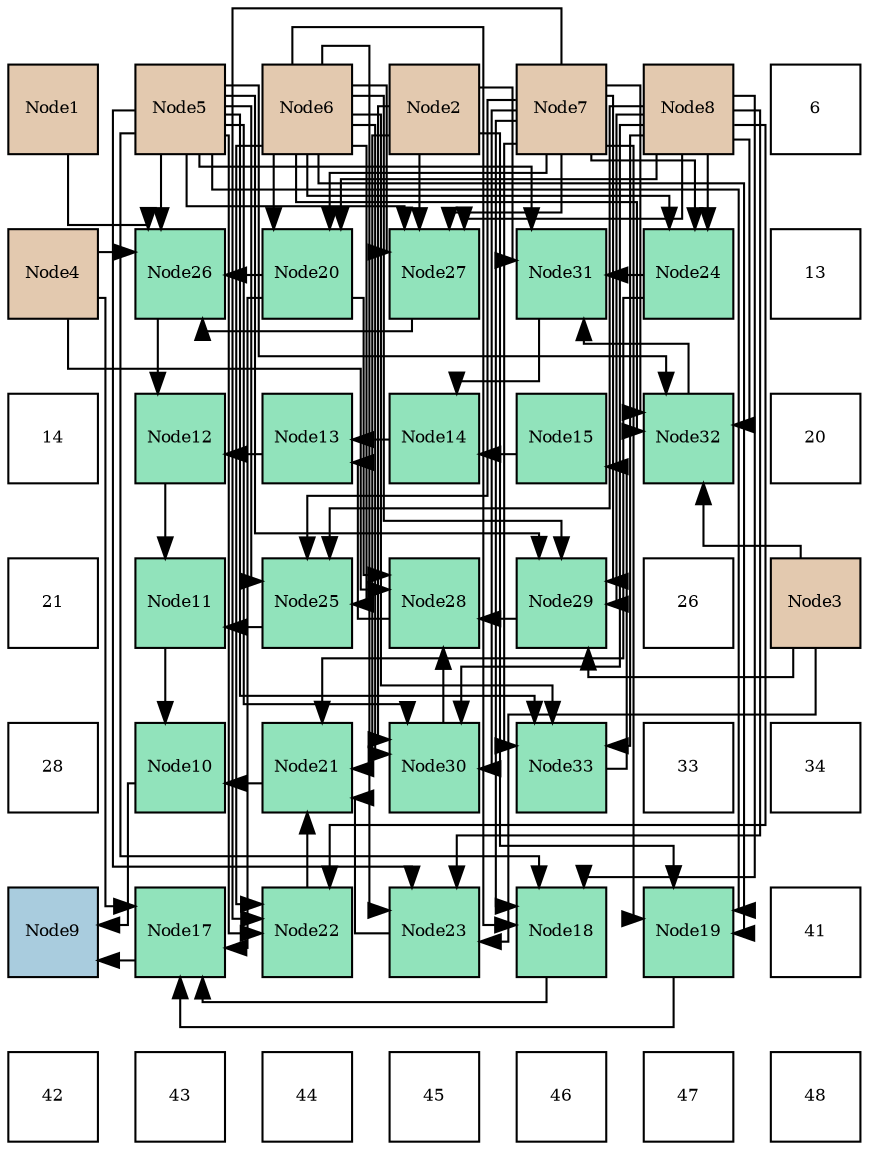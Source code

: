 digraph layout{
 rankdir=TB;
 splines=ortho;
 node [style=filled shape=square fixedsize=true width=0.6];
0[label="Node1", fontsize=8, fillcolor="#e3c9af"];
1[label="Node5", fontsize=8, fillcolor="#e3c9af"];
2[label="Node6", fontsize=8, fillcolor="#e3c9af"];
3[label="Node2", fontsize=8, fillcolor="#e3c9af"];
4[label="Node7", fontsize=8, fillcolor="#e3c9af"];
5[label="Node8", fontsize=8, fillcolor="#e3c9af"];
6[label="6", fontsize=8, fillcolor="#ffffff"];
7[label="Node4", fontsize=8, fillcolor="#e3c9af"];
8[label="Node26", fontsize=8, fillcolor="#91e3bb"];
9[label="Node20", fontsize=8, fillcolor="#91e3bb"];
10[label="Node27", fontsize=8, fillcolor="#91e3bb"];
11[label="Node31", fontsize=8, fillcolor="#91e3bb"];
12[label="Node24", fontsize=8, fillcolor="#91e3bb"];
13[label="13", fontsize=8, fillcolor="#ffffff"];
14[label="14", fontsize=8, fillcolor="#ffffff"];
15[label="Node12", fontsize=8, fillcolor="#91e3bb"];
16[label="Node13", fontsize=8, fillcolor="#91e3bb"];
17[label="Node14", fontsize=8, fillcolor="#91e3bb"];
18[label="Node15", fontsize=8, fillcolor="#91e3bb"];
19[label="Node32", fontsize=8, fillcolor="#91e3bb"];
20[label="20", fontsize=8, fillcolor="#ffffff"];
21[label="21", fontsize=8, fillcolor="#ffffff"];
22[label="Node11", fontsize=8, fillcolor="#91e3bb"];
23[label="Node25", fontsize=8, fillcolor="#91e3bb"];
24[label="Node28", fontsize=8, fillcolor="#91e3bb"];
25[label="Node29", fontsize=8, fillcolor="#91e3bb"];
26[label="26", fontsize=8, fillcolor="#ffffff"];
27[label="Node3", fontsize=8, fillcolor="#e3c9af"];
28[label="28", fontsize=8, fillcolor="#ffffff"];
29[label="Node10", fontsize=8, fillcolor="#91e3bb"];
30[label="Node21", fontsize=8, fillcolor="#91e3bb"];
31[label="Node30", fontsize=8, fillcolor="#91e3bb"];
32[label="Node33", fontsize=8, fillcolor="#91e3bb"];
33[label="33", fontsize=8, fillcolor="#ffffff"];
34[label="34", fontsize=8, fillcolor="#ffffff"];
35[label="Node9", fontsize=8, fillcolor="#a9ccde"];
36[label="Node17", fontsize=8, fillcolor="#91e3bb"];
37[label="Node22", fontsize=8, fillcolor="#91e3bb"];
38[label="Node23", fontsize=8, fillcolor="#91e3bb"];
39[label="Node18", fontsize=8, fillcolor="#91e3bb"];
40[label="Node19", fontsize=8, fillcolor="#91e3bb"];
41[label="41", fontsize=8, fillcolor="#ffffff"];
42[label="42", fontsize=8, fillcolor="#ffffff"];
43[label="43", fontsize=8, fillcolor="#ffffff"];
44[label="44", fontsize=8, fillcolor="#ffffff"];
45[label="45", fontsize=8, fillcolor="#ffffff"];
46[label="46", fontsize=8, fillcolor="#ffffff"];
47[label="47", fontsize=8, fillcolor="#ffffff"];
48[label="48", fontsize=8, fillcolor="#ffffff"];
edge [constraint=false, style=vis];29 -> 35;
36 -> 35;
22 -> 29;
30 -> 29;
15 -> 22;
23 -> 22;
16 -> 15;
8 -> 15;
17 -> 16;
24 -> 16;
18 -> 17;
11 -> 17;
32 -> 18;
39 -> 36;
40 -> 36;
9 -> 36;
7 -> 36;
37 -> 30;
38 -> 30;
12 -> 30;
3 -> 30;
9 -> 8;
10 -> 8;
0 -> 8;
7 -> 8;
1 -> 8;
9 -> 24;
25 -> 24;
31 -> 24;
7 -> 24;
12 -> 11;
19 -> 11;
3 -> 11;
1 -> 11;
1 -> 39;
2 -> 39;
4 -> 39;
5 -> 39;
3 -> 40;
1 -> 40;
2 -> 40;
4 -> 40;
2 -> 9;
4 -> 9;
5 -> 9;
1 -> 37;
2 -> 37;
4 -> 37;
5 -> 37;
27 -> 38;
1 -> 38;
2 -> 38;
5 -> 38;
2 -> 12;
4 -> 12;
5 -> 12;
1 -> 23;
2 -> 23;
4 -> 23;
5 -> 23;
3 -> 10;
1 -> 10;
2 -> 10;
4 -> 10;
5 -> 10;
27 -> 25;
1 -> 25;
2 -> 25;
4 -> 25;
5 -> 25;
3 -> 31;
1 -> 31;
2 -> 31;
4 -> 31;
5 -> 31;
27 -> 19;
1 -> 19;
2 -> 19;
4 -> 19;
5 -> 19;
1 -> 32;
2 -> 32;
4 -> 32;
5 -> 32;
edge [constraint=true, style=invis];
0 -> 7 -> 14 -> 21 -> 28 -> 35 -> 42;
1 -> 8 -> 15 -> 22 -> 29 -> 36 -> 43;
2 -> 9 -> 16 -> 23 -> 30 -> 37 -> 44;
3 -> 10 -> 17 -> 24 -> 31 -> 38 -> 45;
4 -> 11 -> 18 -> 25 -> 32 -> 39 -> 46;
5 -> 12 -> 19 -> 26 -> 33 -> 40 -> 47;
6 -> 13 -> 20 -> 27 -> 34 -> 41 -> 48;
rank = same {0 -> 1 -> 2 -> 3 -> 4 -> 5 -> 6};
rank = same {7 -> 8 -> 9 -> 10 -> 11 -> 12 -> 13};
rank = same {14 -> 15 -> 16 -> 17 -> 18 -> 19 -> 20};
rank = same {21 -> 22 -> 23 -> 24 -> 25 -> 26 -> 27};
rank = same {28 -> 29 -> 30 -> 31 -> 32 -> 33 -> 34};
rank = same {35 -> 36 -> 37 -> 38 -> 39 -> 40 -> 41};
rank = same {42 -> 43 -> 44 -> 45 -> 46 -> 47 -> 48};
}
